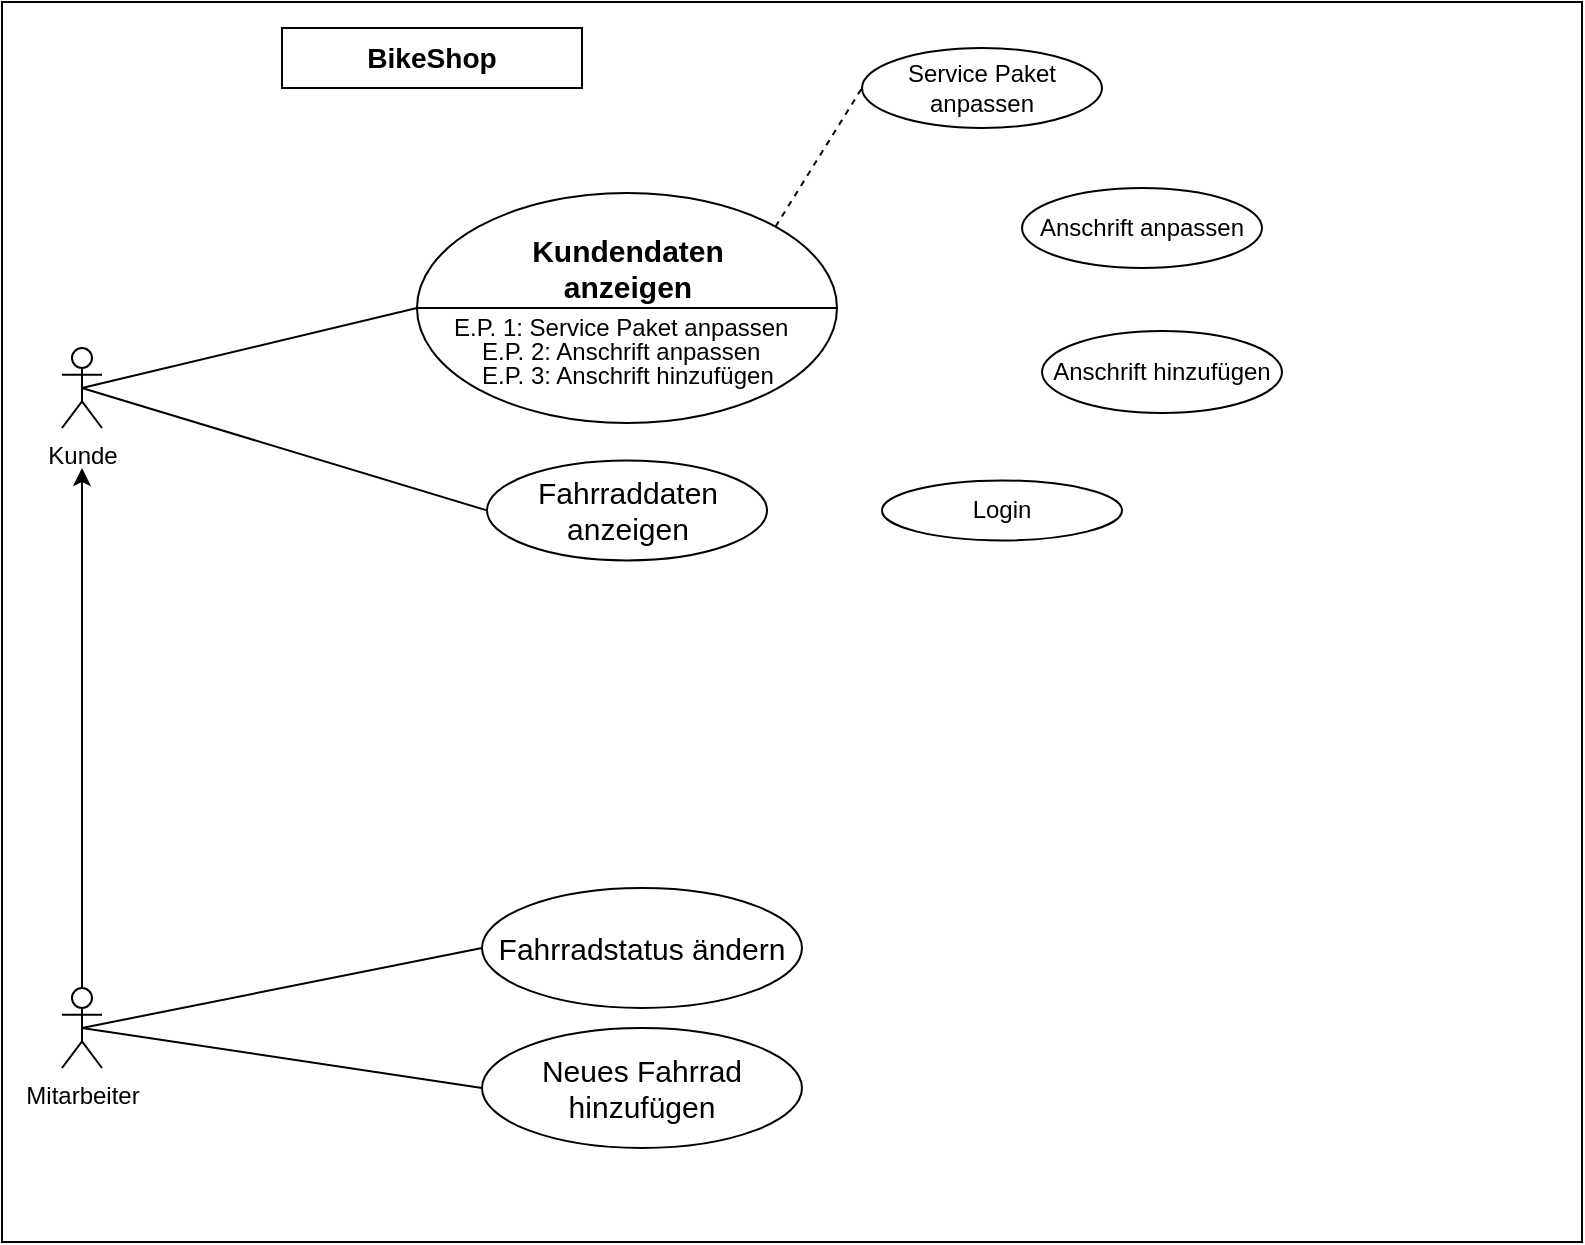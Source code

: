 <mxfile version="18.0.2" type="device"><diagram id="6hGFLwfOUW9BJ-s0fimq" name="Page-1"><mxGraphModel dx="813" dy="421" grid="1" gridSize="10" guides="1" tooltips="1" connect="1" arrows="1" fold="1" page="1" pageScale="1" pageWidth="827" pageHeight="1169" background="#FFFFFF" math="0" shadow="0"><root><mxCell id="0"/><mxCell id="1" parent="0"/><mxCell id="72" value="" style="rounded=0;whiteSpace=wrap;html=1;labelBackgroundColor=none;fillColor=none;strokeColor=#000000;" parent="1" vertex="1"><mxGeometry x="20" y="27" width="790" height="620" as="geometry"/></mxCell><mxCell id="10" value="&lt;font&gt;Mitarbeiter&lt;/font&gt;" style="shape=umlActor;verticalLabelPosition=bottom;labelBackgroundColor=none;verticalAlign=top;html=1;outlineConnect=0;fillColor=none;strokeColor=#000000;fontColor=#000000;" parent="1" vertex="1"><mxGeometry x="50" y="520" width="20" height="40" as="geometry"/></mxCell><mxCell id="13" value="&lt;font&gt;Kunde&lt;/font&gt;" style="shape=umlActor;verticalLabelPosition=bottom;labelBackgroundColor=none;verticalAlign=top;html=1;outlineConnect=0;fillColor=none;strokeColor=#000000;fontColor=#000000;" parent="1" vertex="1"><mxGeometry x="50" y="200" width="20" height="40" as="geometry"/></mxCell><mxCell id="14" value="" style="edgeStyle=orthogonalEdgeStyle;rounded=0;orthogonalLoop=1;jettySize=auto;html=1;fontColor=#000000;labelBorderColor=none;labelBackgroundColor=none;fillColor=none;strokeColor=#000000;" parent="1" source="10" edge="1"><mxGeometry relative="1" as="geometry"><mxPoint x="60" y="260" as="targetPoint"/></mxGeometry></mxCell><mxCell id="16" value="&lt;h3&gt;BikeShop&lt;/h3&gt;" style="rounded=0;whiteSpace=wrap;html=1;labelBackgroundColor=none;align=center;fontStyle=1;fillColor=none;strokeColor=#000000;fontColor=#000000;" parent="1" vertex="1"><mxGeometry x="160" y="40" width="150" height="30" as="geometry"/></mxCell><mxCell id="17" value="" style="shape=lineEllipse;line=vertical;perimeter=ellipsePerimeter;whiteSpace=wrap;html=1;backgroundOutline=1;labelBackgroundColor=none;align=center;rotation=90;fillColor=none;strokeColor=#000000;fontColor=#000000;" parent="1" vertex="1"><mxGeometry x="275" y="75" width="115" height="210" as="geometry"/></mxCell><mxCell id="18" value="&lt;h3 style=&quot;font-size: 15px;&quot;&gt;Kundendaten anzeigen&lt;br&gt;&lt;/h3&gt;" style="text;html=1;align=center;verticalAlign=middle;whiteSpace=wrap;rounded=0;labelBackgroundColor=none;fontSize=15;fillColor=none;strokeColor=none;fontColor=#000000;" parent="1" vertex="1"><mxGeometry x="252.5" y="150" width="160" height="20" as="geometry"/></mxCell><mxCell id="20" value="E.P. 1: Service Paket anpassen" style="text;html=1;align=left;verticalAlign=middle;whiteSpace=wrap;rounded=0;labelBackgroundColor=none;fillColor=none;strokeColor=none;fontColor=#000000;" parent="1" vertex="1"><mxGeometry x="243.5" y="180" width="180" height="20" as="geometry"/></mxCell><mxCell id="21" value="E.P. 2: Anschrift anpassen" style="text;html=1;align=left;verticalAlign=middle;whiteSpace=wrap;rounded=0;labelBackgroundColor=none;fillColor=none;strokeColor=none;fontColor=#000000;" parent="1" vertex="1"><mxGeometry x="257.5" y="191.5" width="145" height="20" as="geometry"/></mxCell><mxCell id="23" value="" style="endArrow=none;html=1;labelBackgroundColor=none;fontColor=#000000;exitX=0.5;exitY=0.5;exitDx=0;exitDy=0;exitPerimeter=0;entryX=0.5;entryY=1;entryDx=0;entryDy=0;fillColor=none;strokeColor=#000000;" parent="1" source="13" target="17" edge="1"><mxGeometry width="50" height="50" relative="1" as="geometry"><mxPoint x="190" y="240" as="sourcePoint"/><mxPoint x="240" y="190" as="targetPoint"/></mxGeometry></mxCell><mxCell id="24" value="Service Paket anpassen" style="ellipse;whiteSpace=wrap;html=1;labelBackgroundColor=none;align=center;fillColor=none;strokeColor=#000000;fontColor=#000000;" parent="1" vertex="1"><mxGeometry x="450" y="50" width="120" height="40" as="geometry"/></mxCell><mxCell id="28" value="Anschrift anpassen" style="ellipse;whiteSpace=wrap;html=1;labelBackgroundColor=none;fontSize=12;align=center;fillColor=none;strokeColor=#000000;fontColor=#000000;" parent="1" vertex="1"><mxGeometry x="530" y="120" width="120" height="40" as="geometry"/></mxCell><mxCell id="40" value="Fahrraddaten anzeigen" style="ellipse;whiteSpace=wrap;html=1;labelBackgroundColor=none;fontSize=15;align=center;fillColor=none;strokeColor=#000000;fontColor=#000000;" parent="1" vertex="1"><mxGeometry x="262.5" y="256.2" width="140" height="50" as="geometry"/></mxCell><mxCell id="41" value="" style="endArrow=none;html=1;labelBackgroundColor=none;fontColor=#000000;exitX=0.5;exitY=0.5;exitDx=0;exitDy=0;exitPerimeter=0;entryX=0;entryY=0.5;entryDx=0;entryDy=0;fillColor=none;strokeColor=#000000;" parent="1" source="13" target="40" edge="1"><mxGeometry width="50" height="50" relative="1" as="geometry"><mxPoint x="70" y="230" as="sourcePoint"/><mxPoint x="237.5" y="225" as="targetPoint"/></mxGeometry></mxCell><mxCell id="42" value="Login" style="ellipse;whiteSpace=wrap;html=1;labelBackgroundColor=none;fontSize=12;align=center;fillColor=none;strokeColor=#000000;fontColor=#000000;" parent="1" vertex="1"><mxGeometry x="460" y="266.2" width="120" height="30" as="geometry"/></mxCell><mxCell id="66" value="Fahrradstatus ändern" style="ellipse;whiteSpace=wrap;html=1;labelBackgroundColor=none;fontSize=15;align=center;fillColor=none;strokeColor=#000000;fontColor=#000000;" parent="1" vertex="1"><mxGeometry x="260" y="470" width="160" height="60" as="geometry"/></mxCell><mxCell id="67" value="Neues Fahrrad hinzufügen" style="ellipse;whiteSpace=wrap;html=1;labelBackgroundColor=none;fontSize=15;align=center;fillColor=none;strokeColor=#000000;fontColor=#000000;" parent="1" vertex="1"><mxGeometry x="260" y="540" width="160" height="60" as="geometry"/></mxCell><mxCell id="68" value="" style="endArrow=none;html=1;labelBackgroundColor=none;fontColor=#000000;exitX=0.5;exitY=0.5;exitDx=0;exitDy=0;exitPerimeter=0;entryX=0;entryY=0.5;entryDx=0;entryDy=0;fillColor=none;strokeColor=#000000;" parent="1" source="10" target="66" edge="1"><mxGeometry width="50" height="50" relative="1" as="geometry"><mxPoint x="80" y="375" as="sourcePoint"/><mxPoint x="247.5" y="560" as="targetPoint"/></mxGeometry></mxCell><mxCell id="69" value="" style="endArrow=none;html=1;labelBackgroundColor=none;fontColor=#000000;exitX=0.5;exitY=0.5;exitDx=0;exitDy=0;exitPerimeter=0;entryX=0;entryY=0.5;entryDx=0;entryDy=0;fillColor=none;strokeColor=#000000;" parent="1" source="10" target="67" edge="1"><mxGeometry width="50" height="50" relative="1" as="geometry"><mxPoint x="70" y="550" as="sourcePoint"/><mxPoint x="270" y="510" as="targetPoint"/></mxGeometry></mxCell><mxCell id="OMmEoT9i8ek8Ay7xgwg1-72" value="Anschrift hinzufügen" style="ellipse;whiteSpace=wrap;html=1;labelBackgroundColor=none;fontSize=12;align=center;fillColor=none;strokeColor=#000000;fontColor=#000000;" vertex="1" parent="1"><mxGeometry x="540" y="191.5" width="120" height="41" as="geometry"/></mxCell><mxCell id="OMmEoT9i8ek8Ay7xgwg1-75" value="E.P. 3: Anschrift hinzufügen" style="text;html=1;align=left;verticalAlign=middle;whiteSpace=wrap;rounded=0;labelBackgroundColor=none;fillColor=none;strokeColor=none;fontColor=#000000;" vertex="1" parent="1"><mxGeometry x="258.25" y="204" width="162.5" height="20" as="geometry"/></mxCell><mxCell id="OMmEoT9i8ek8Ay7xgwg1-76" value="" style="endArrow=none;dashed=1;html=1;rounded=0;entryX=0;entryY=0.5;entryDx=0;entryDy=0;exitX=0;exitY=0;exitDx=0;exitDy=0;" edge="1" parent="1" source="17" target="24"><mxGeometry width="50" height="50" relative="1" as="geometry"><mxPoint x="380" y="210" as="sourcePoint"/><mxPoint x="430" y="160" as="targetPoint"/></mxGeometry></mxCell></root></mxGraphModel></diagram></mxfile>